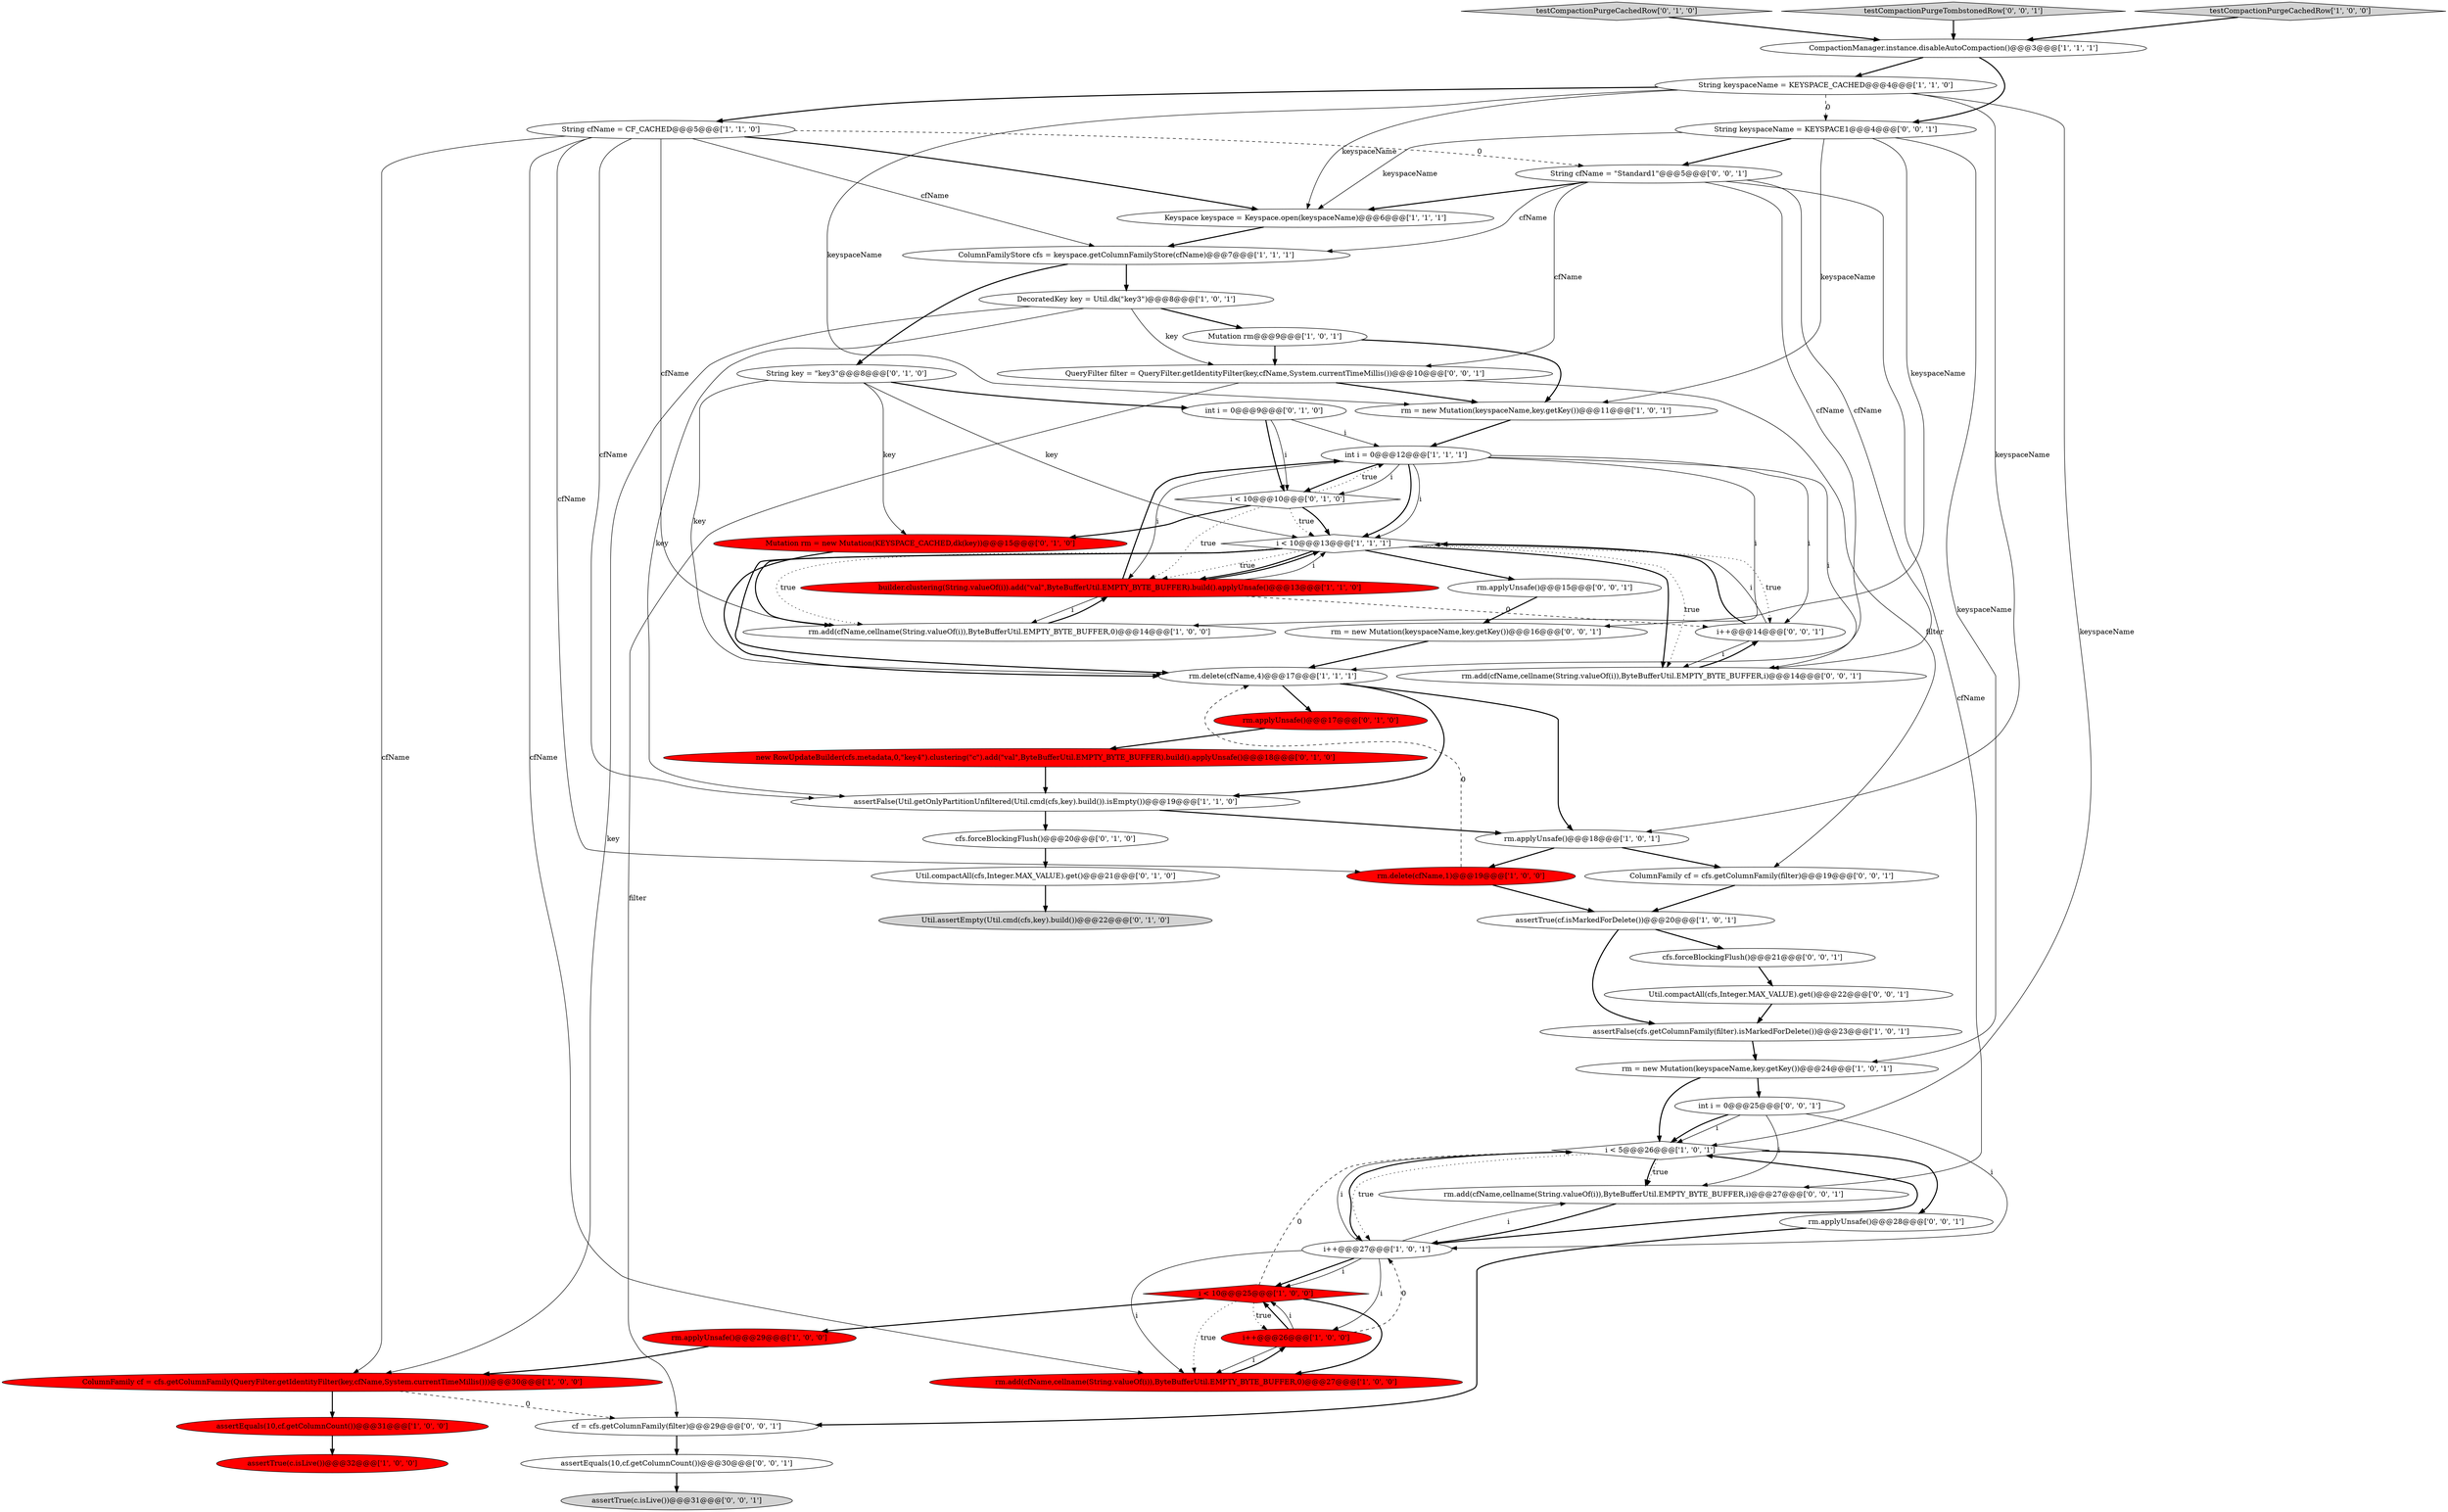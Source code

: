 digraph {
46 [style = filled, label = "rm.applyUnsafe()@@@15@@@['0', '0', '1']", fillcolor = white, shape = ellipse image = "AAA0AAABBB3BBB"];
38 [style = filled, label = "testCompactionPurgeCachedRow['0', '1', '0']", fillcolor = lightgray, shape = diamond image = "AAA0AAABBB2BBB"];
41 [style = filled, label = "rm.add(cfName,cellname(String.valueOf(i)),ByteBufferUtil.EMPTY_BYTE_BUFFER,i)@@@27@@@['0', '0', '1']", fillcolor = white, shape = ellipse image = "AAA0AAABBB3BBB"];
5 [style = filled, label = "i++@@@27@@@['1', '0', '1']", fillcolor = white, shape = ellipse image = "AAA0AAABBB1BBB"];
50 [style = filled, label = "cfs.forceBlockingFlush()@@@21@@@['0', '0', '1']", fillcolor = white, shape = ellipse image = "AAA0AAABBB3BBB"];
7 [style = filled, label = "i < 10@@@13@@@['1', '1', '1']", fillcolor = white, shape = diamond image = "AAA0AAABBB1BBB"];
34 [style = filled, label = "Util.compactAll(cfs,Integer.MAX_VALUE).get()@@@21@@@['0', '1', '0']", fillcolor = white, shape = ellipse image = "AAA0AAABBB2BBB"];
52 [style = filled, label = "i++@@@14@@@['0', '0', '1']", fillcolor = white, shape = ellipse image = "AAA0AAABBB3BBB"];
49 [style = filled, label = "String cfName = \"Standard1\"@@@5@@@['0', '0', '1']", fillcolor = white, shape = ellipse image = "AAA0AAABBB3BBB"];
0 [style = filled, label = "assertTrue(c.isLive())@@@32@@@['1', '0', '0']", fillcolor = red, shape = ellipse image = "AAA1AAABBB1BBB"];
23 [style = filled, label = "i++@@@26@@@['1', '0', '0']", fillcolor = red, shape = ellipse image = "AAA1AAABBB1BBB"];
53 [style = filled, label = "QueryFilter filter = QueryFilter.getIdentityFilter(key,cfName,System.currentTimeMillis())@@@10@@@['0', '0', '1']", fillcolor = white, shape = ellipse image = "AAA0AAABBB3BBB"];
39 [style = filled, label = "String keyspaceName = KEYSPACE1@@@4@@@['0', '0', '1']", fillcolor = white, shape = ellipse image = "AAA0AAABBB3BBB"];
33 [style = filled, label = "Util.assertEmpty(Util.cmd(cfs,key).build())@@@22@@@['0', '1', '0']", fillcolor = lightgray, shape = ellipse image = "AAA0AAABBB2BBB"];
51 [style = filled, label = "assertEquals(10,cf.getColumnCount())@@@30@@@['0', '0', '1']", fillcolor = white, shape = ellipse image = "AAA0AAABBB3BBB"];
3 [style = filled, label = "String cfName = CF_CACHED@@@5@@@['1', '1', '0']", fillcolor = white, shape = ellipse image = "AAA0AAABBB1BBB"];
27 [style = filled, label = "builder.clustering(String.valueOf(i)).add(\"val\",ByteBufferUtil.EMPTY_BYTE_BUFFER).build().applyUnsafe()@@@13@@@['1', '1', '0']", fillcolor = red, shape = ellipse image = "AAA1AAABBB1BBB"];
17 [style = filled, label = "assertFalse(cfs.getColumnFamily(filter).isMarkedForDelete())@@@23@@@['1', '0', '1']", fillcolor = white, shape = ellipse image = "AAA0AAABBB1BBB"];
32 [style = filled, label = "i < 10@@@10@@@['0', '1', '0']", fillcolor = white, shape = diamond image = "AAA0AAABBB2BBB"];
42 [style = filled, label = "testCompactionPurgeTombstonedRow['0', '0', '1']", fillcolor = lightgray, shape = diamond image = "AAA0AAABBB3BBB"];
43 [style = filled, label = "rm.applyUnsafe()@@@28@@@['0', '0', '1']", fillcolor = white, shape = ellipse image = "AAA0AAABBB3BBB"];
1 [style = filled, label = "rm.add(cfName,cellname(String.valueOf(i)),ByteBufferUtil.EMPTY_BYTE_BUFFER,0)@@@27@@@['1', '0', '0']", fillcolor = red, shape = ellipse image = "AAA1AAABBB1BBB"];
35 [style = filled, label = "new RowUpdateBuilder(cfs.metadata,0,\"key4\").clustering(\"c\").add(\"val\",ByteBufferUtil.EMPTY_BYTE_BUFFER).build().applyUnsafe()@@@18@@@['0', '1', '0']", fillcolor = red, shape = ellipse image = "AAA1AAABBB2BBB"];
13 [style = filled, label = "rm.delete(cfName,1)@@@19@@@['1', '0', '0']", fillcolor = red, shape = ellipse image = "AAA1AAABBB1BBB"];
55 [style = filled, label = "Util.compactAll(cfs,Integer.MAX_VALUE).get()@@@22@@@['0', '0', '1']", fillcolor = white, shape = ellipse image = "AAA0AAABBB3BBB"];
25 [style = filled, label = "i < 10@@@25@@@['1', '0', '0']", fillcolor = red, shape = diamond image = "AAA1AAABBB1BBB"];
4 [style = filled, label = "rm.delete(cfName,4)@@@17@@@['1', '1', '1']", fillcolor = white, shape = ellipse image = "AAA0AAABBB1BBB"];
29 [style = filled, label = "Mutation rm = new Mutation(KEYSPACE_CACHED,dk(key))@@@15@@@['0', '1', '0']", fillcolor = red, shape = ellipse image = "AAA1AAABBB2BBB"];
40 [style = filled, label = "rm = new Mutation(keyspaceName,key.getKey())@@@16@@@['0', '0', '1']", fillcolor = white, shape = ellipse image = "AAA0AAABBB3BBB"];
10 [style = filled, label = "String keyspaceName = KEYSPACE_CACHED@@@4@@@['1', '1', '0']", fillcolor = white, shape = ellipse image = "AAA0AAABBB1BBB"];
31 [style = filled, label = "String key = \"key3\"@@@8@@@['0', '1', '0']", fillcolor = white, shape = ellipse image = "AAA0AAABBB2BBB"];
28 [style = filled, label = "testCompactionPurgeCachedRow['1', '0', '0']", fillcolor = lightgray, shape = diamond image = "AAA0AAABBB1BBB"];
37 [style = filled, label = "rm.applyUnsafe()@@@17@@@['0', '1', '0']", fillcolor = red, shape = ellipse image = "AAA1AAABBB2BBB"];
54 [style = filled, label = "cf = cfs.getColumnFamily(filter)@@@29@@@['0', '0', '1']", fillcolor = white, shape = ellipse image = "AAA0AAABBB3BBB"];
16 [style = filled, label = "int i = 0@@@12@@@['1', '1', '1']", fillcolor = white, shape = ellipse image = "AAA0AAABBB1BBB"];
18 [style = filled, label = "Keyspace keyspace = Keyspace.open(keyspaceName)@@@6@@@['1', '1', '1']", fillcolor = white, shape = ellipse image = "AAA0AAABBB1BBB"];
44 [style = filled, label = "rm.add(cfName,cellname(String.valueOf(i)),ByteBufferUtil.EMPTY_BYTE_BUFFER,i)@@@14@@@['0', '0', '1']", fillcolor = white, shape = ellipse image = "AAA0AAABBB3BBB"];
21 [style = filled, label = "i < 5@@@26@@@['1', '0', '1']", fillcolor = white, shape = diamond image = "AAA0AAABBB1BBB"];
15 [style = filled, label = "DecoratedKey key = Util.dk(\"key3\")@@@8@@@['1', '0', '1']", fillcolor = white, shape = ellipse image = "AAA0AAABBB1BBB"];
8 [style = filled, label = "rm = new Mutation(keyspaceName,key.getKey())@@@24@@@['1', '0', '1']", fillcolor = white, shape = ellipse image = "AAA0AAABBB1BBB"];
20 [style = filled, label = "assertFalse(Util.getOnlyPartitionUnfiltered(Util.cmd(cfs,key).build()).isEmpty())@@@19@@@['1', '1', '0']", fillcolor = white, shape = ellipse image = "AAA0AAABBB1BBB"];
48 [style = filled, label = "assertTrue(c.isLive())@@@31@@@['0', '0', '1']", fillcolor = lightgray, shape = ellipse image = "AAA0AAABBB3BBB"];
45 [style = filled, label = "ColumnFamily cf = cfs.getColumnFamily(filter)@@@19@@@['0', '0', '1']", fillcolor = white, shape = ellipse image = "AAA0AAABBB3BBB"];
2 [style = filled, label = "CompactionManager.instance.disableAutoCompaction()@@@3@@@['1', '1', '1']", fillcolor = white, shape = ellipse image = "AAA0AAABBB1BBB"];
30 [style = filled, label = "int i = 0@@@9@@@['0', '1', '0']", fillcolor = white, shape = ellipse image = "AAA0AAABBB2BBB"];
6 [style = filled, label = "ColumnFamily cf = cfs.getColumnFamily(QueryFilter.getIdentityFilter(key,cfName,System.currentTimeMillis()))@@@30@@@['1', '0', '0']", fillcolor = red, shape = ellipse image = "AAA1AAABBB1BBB"];
14 [style = filled, label = "rm.applyUnsafe()@@@18@@@['1', '0', '1']", fillcolor = white, shape = ellipse image = "AAA0AAABBB1BBB"];
9 [style = filled, label = "rm.applyUnsafe()@@@29@@@['1', '0', '0']", fillcolor = red, shape = ellipse image = "AAA1AAABBB1BBB"];
36 [style = filled, label = "cfs.forceBlockingFlush()@@@20@@@['0', '1', '0']", fillcolor = white, shape = ellipse image = "AAA0AAABBB2BBB"];
22 [style = filled, label = "assertEquals(10,cf.getColumnCount())@@@31@@@['1', '0', '0']", fillcolor = red, shape = ellipse image = "AAA1AAABBB1BBB"];
26 [style = filled, label = "rm.add(cfName,cellname(String.valueOf(i)),ByteBufferUtil.EMPTY_BYTE_BUFFER,0)@@@14@@@['1', '0', '0']", fillcolor = white, shape = ellipse image = "AAA0AAABBB1BBB"];
19 [style = filled, label = "assertTrue(cf.isMarkedForDelete())@@@20@@@['1', '0', '1']", fillcolor = white, shape = ellipse image = "AAA0AAABBB1BBB"];
12 [style = filled, label = "ColumnFamilyStore cfs = keyspace.getColumnFamilyStore(cfName)@@@7@@@['1', '1', '1']", fillcolor = white, shape = ellipse image = "AAA0AAABBB1BBB"];
11 [style = filled, label = "rm = new Mutation(keyspaceName,key.getKey())@@@11@@@['1', '0', '1']", fillcolor = white, shape = ellipse image = "AAA0AAABBB1BBB"];
24 [style = filled, label = "Mutation rm@@@9@@@['1', '0', '1']", fillcolor = white, shape = ellipse image = "AAA0AAABBB1BBB"];
47 [style = filled, label = "int i = 0@@@25@@@['0', '0', '1']", fillcolor = white, shape = ellipse image = "AAA0AAABBB3BBB"];
40->4 [style = bold, label=""];
55->17 [style = bold, label=""];
25->1 [style = bold, label=""];
39->11 [style = solid, label="keyspaceName"];
27->7 [style = solid, label="i"];
6->22 [style = bold, label=""];
23->5 [style = dashed, label="0"];
23->1 [style = solid, label="i"];
21->43 [style = bold, label=""];
53->54 [style = solid, label="filter"];
16->32 [style = solid, label="i"];
16->7 [style = bold, label=""];
16->52 [style = solid, label="i"];
49->4 [style = solid, label="cfName"];
53->11 [style = bold, label=""];
1->23 [style = bold, label=""];
9->6 [style = bold, label=""];
7->26 [style = bold, label=""];
3->18 [style = bold, label=""];
16->27 [style = solid, label="i"];
51->48 [style = bold, label=""];
22->0 [style = bold, label=""];
25->21 [style = dashed, label="0"];
3->26 [style = solid, label="cfName"];
24->11 [style = bold, label=""];
50->55 [style = bold, label=""];
27->7 [style = bold, label=""];
39->49 [style = bold, label=""];
31->30 [style = bold, label=""];
31->7 [style = solid, label="key"];
8->47 [style = bold, label=""];
7->27 [style = dotted, label="true"];
24->53 [style = bold, label=""];
39->40 [style = solid, label="keyspaceName"];
27->26 [style = solid, label="i"];
21->5 [style = dotted, label="true"];
16->7 [style = solid, label="i"];
11->16 [style = bold, label=""];
23->25 [style = bold, label=""];
42->2 [style = bold, label=""];
7->46 [style = bold, label=""];
31->4 [style = solid, label="key"];
35->20 [style = bold, label=""];
34->33 [style = bold, label=""];
21->41 [style = bold, label=""];
18->12 [style = bold, label=""];
3->20 [style = solid, label="cfName"];
20->14 [style = bold, label=""];
32->7 [style = bold, label=""];
16->32 [style = bold, label=""];
10->18 [style = solid, label="keyspaceName"];
27->16 [style = bold, label=""];
7->52 [style = dotted, label="true"];
5->25 [style = bold, label=""];
38->2 [style = bold, label=""];
16->26 [style = solid, label="i"];
2->39 [style = bold, label=""];
5->21 [style = bold, label=""];
26->27 [style = bold, label=""];
16->44 [style = solid, label="i"];
49->18 [style = bold, label=""];
47->21 [style = solid, label="i"];
52->7 [style = bold, label=""];
5->25 [style = solid, label="i"];
39->18 [style = solid, label="keyspaceName"];
25->23 [style = dotted, label="true"];
46->40 [style = bold, label=""];
47->5 [style = solid, label="i"];
47->41 [style = solid, label="i"];
23->25 [style = solid, label="i"];
12->31 [style = bold, label=""];
7->44 [style = bold, label=""];
3->6 [style = solid, label="cfName"];
5->23 [style = solid, label="i"];
17->8 [style = bold, label=""];
4->14 [style = bold, label=""];
5->41 [style = solid, label="i"];
49->53 [style = solid, label="cfName"];
3->13 [style = solid, label="cfName"];
10->39 [style = dashed, label="0"];
52->7 [style = solid, label="i"];
25->9 [style = bold, label=""];
32->7 [style = dotted, label="true"];
39->8 [style = solid, label="keyspaceName"];
7->26 [style = dotted, label="true"];
30->16 [style = solid, label="i"];
30->32 [style = bold, label=""];
19->50 [style = bold, label=""];
19->17 [style = bold, label=""];
7->4 [style = bold, label=""];
10->14 [style = solid, label="keyspaceName"];
2->10 [style = bold, label=""];
15->20 [style = solid, label="key"];
21->5 [style = bold, label=""];
49->44 [style = solid, label="cfName"];
13->19 [style = bold, label=""];
21->41 [style = dotted, label="true"];
31->29 [style = solid, label="key"];
4->20 [style = bold, label=""];
49->12 [style = solid, label="cfName"];
47->21 [style = bold, label=""];
14->13 [style = bold, label=""];
37->35 [style = bold, label=""];
52->44 [style = solid, label="i"];
43->54 [style = bold, label=""];
36->34 [style = bold, label=""];
20->36 [style = bold, label=""];
6->54 [style = dashed, label="0"];
25->1 [style = dotted, label="true"];
54->51 [style = bold, label=""];
29->4 [style = bold, label=""];
3->12 [style = solid, label="cfName"];
15->53 [style = solid, label="key"];
12->15 [style = bold, label=""];
5->21 [style = solid, label="i"];
10->3 [style = bold, label=""];
14->45 [style = bold, label=""];
5->1 [style = solid, label="i"];
3->1 [style = solid, label="cfName"];
32->29 [style = bold, label=""];
28->2 [style = bold, label=""];
53->45 [style = solid, label="filter"];
32->27 [style = dotted, label="true"];
49->41 [style = solid, label="cfName"];
4->37 [style = bold, label=""];
45->19 [style = bold, label=""];
30->32 [style = solid, label="i"];
3->49 [style = dashed, label="0"];
15->24 [style = bold, label=""];
7->44 [style = dotted, label="true"];
44->52 [style = bold, label=""];
7->27 [style = bold, label=""];
8->21 [style = bold, label=""];
13->4 [style = dashed, label="0"];
27->52 [style = dashed, label="0"];
10->11 [style = solid, label="keyspaceName"];
10->21 [style = solid, label="keyspaceName"];
15->6 [style = solid, label="key"];
32->16 [style = dotted, label="true"];
41->5 [style = bold, label=""];
}

